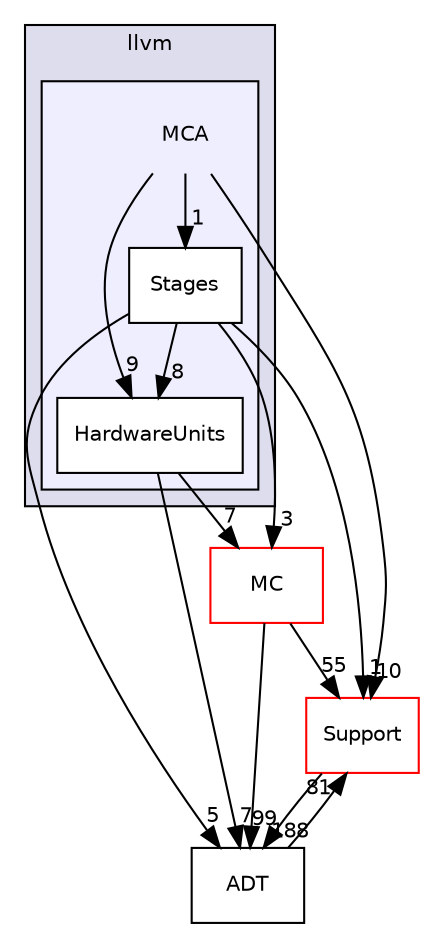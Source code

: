 digraph "include/llvm/MCA" {
  bgcolor=transparent;
  compound=true
  node [ fontsize="10", fontname="Helvetica"];
  edge [ labelfontsize="10", labelfontname="Helvetica"];
  subgraph clusterdir_dcde91663b8816e1e2311938ccd8f690 {
    graph [ bgcolor="#ddddee", pencolor="black", label="llvm" fontname="Helvetica", fontsize="10", URL="dir_dcde91663b8816e1e2311938ccd8f690.html"]
  subgraph clusterdir_e10184ddeeb4432dba6c949335d8ab8d {
    graph [ bgcolor="#eeeeff", pencolor="black", label="" URL="dir_e10184ddeeb4432dba6c949335d8ab8d.html"];
    dir_e10184ddeeb4432dba6c949335d8ab8d [shape=plaintext label="MCA"];
    dir_6174df76bdd178a8864b056604028b30 [shape=box label="HardwareUnits" color="black" fillcolor="white" style="filled" URL="dir_6174df76bdd178a8864b056604028b30.html"];
    dir_fbe0f53625974d46f52f6f50f19f6681 [shape=box label="Stages" color="black" fillcolor="white" style="filled" URL="dir_fbe0f53625974d46f52f6f50f19f6681.html"];
  }
  }
  dir_3c463fb0a03f5ca9e2abd53334bc8356 [shape=box label="MC" color="red" URL="dir_3c463fb0a03f5ca9e2abd53334bc8356.html"];
  dir_ae1e398ac700924fa434b51c248a5531 [shape=box label="Support" color="red" URL="dir_ae1e398ac700924fa434b51c248a5531.html"];
  dir_32453792af2ba70c54e3ccae3a790d1b [shape=box label="ADT" URL="dir_32453792af2ba70c54e3ccae3a790d1b.html"];
  dir_3c463fb0a03f5ca9e2abd53334bc8356->dir_ae1e398ac700924fa434b51c248a5531 [headlabel="55", labeldistance=1.5 headhref="dir_000281_000011.html"];
  dir_3c463fb0a03f5ca9e2abd53334bc8356->dir_32453792af2ba70c54e3ccae3a790d1b [headlabel="99", labeldistance=1.5 headhref="dir_000281_000007.html"];
  dir_ae1e398ac700924fa434b51c248a5531->dir_32453792af2ba70c54e3ccae3a790d1b [headlabel="188", labeldistance=1.5 headhref="dir_000011_000007.html"];
  dir_32453792af2ba70c54e3ccae3a790d1b->dir_ae1e398ac700924fa434b51c248a5531 [headlabel="81", labeldistance=1.5 headhref="dir_000007_000011.html"];
  dir_fbe0f53625974d46f52f6f50f19f6681->dir_3c463fb0a03f5ca9e2abd53334bc8356 [headlabel="3", labeldistance=1.5 headhref="dir_000285_000281.html"];
  dir_fbe0f53625974d46f52f6f50f19f6681->dir_ae1e398ac700924fa434b51c248a5531 [headlabel="1", labeldistance=1.5 headhref="dir_000285_000011.html"];
  dir_fbe0f53625974d46f52f6f50f19f6681->dir_32453792af2ba70c54e3ccae3a790d1b [headlabel="5", labeldistance=1.5 headhref="dir_000285_000007.html"];
  dir_fbe0f53625974d46f52f6f50f19f6681->dir_6174df76bdd178a8864b056604028b30 [headlabel="8", labeldistance=1.5 headhref="dir_000285_000284.html"];
  dir_6174df76bdd178a8864b056604028b30->dir_3c463fb0a03f5ca9e2abd53334bc8356 [headlabel="7", labeldistance=1.5 headhref="dir_000284_000281.html"];
  dir_6174df76bdd178a8864b056604028b30->dir_32453792af2ba70c54e3ccae3a790d1b [headlabel="7", labeldistance=1.5 headhref="dir_000284_000007.html"];
  dir_e10184ddeeb4432dba6c949335d8ab8d->dir_ae1e398ac700924fa434b51c248a5531 [headlabel="10", labeldistance=1.5 headhref="dir_000274_000011.html"];
  dir_e10184ddeeb4432dba6c949335d8ab8d->dir_fbe0f53625974d46f52f6f50f19f6681 [headlabel="1", labeldistance=1.5 headhref="dir_000274_000285.html"];
  dir_e10184ddeeb4432dba6c949335d8ab8d->dir_6174df76bdd178a8864b056604028b30 [headlabel="9", labeldistance=1.5 headhref="dir_000274_000284.html"];
}
